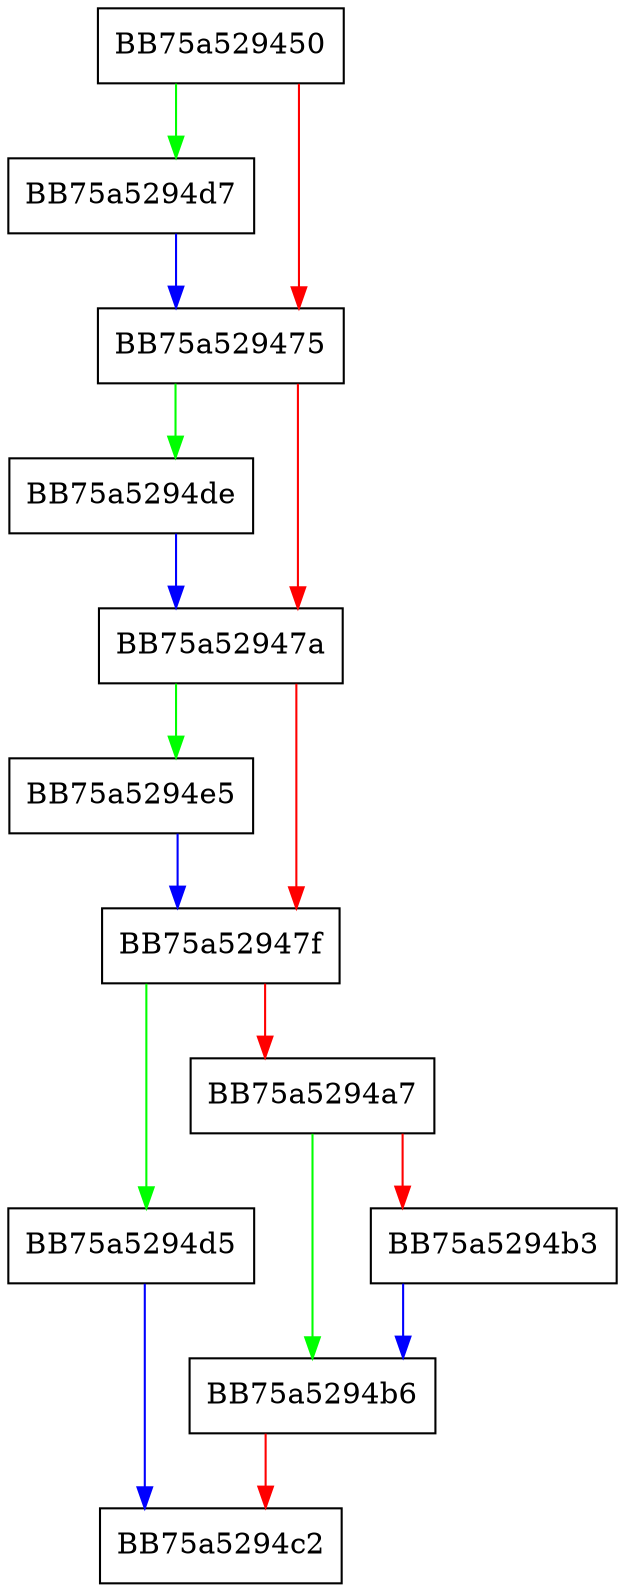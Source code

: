 digraph ReadXML {
  node [shape="box"];
  graph [splines=ortho];
  BB75a529450 -> BB75a5294d7 [color="green"];
  BB75a529450 -> BB75a529475 [color="red"];
  BB75a529475 -> BB75a5294de [color="green"];
  BB75a529475 -> BB75a52947a [color="red"];
  BB75a52947a -> BB75a5294e5 [color="green"];
  BB75a52947a -> BB75a52947f [color="red"];
  BB75a52947f -> BB75a5294d5 [color="green"];
  BB75a52947f -> BB75a5294a7 [color="red"];
  BB75a5294a7 -> BB75a5294b6 [color="green"];
  BB75a5294a7 -> BB75a5294b3 [color="red"];
  BB75a5294b3 -> BB75a5294b6 [color="blue"];
  BB75a5294b6 -> BB75a5294c2 [color="red"];
  BB75a5294d5 -> BB75a5294c2 [color="blue"];
  BB75a5294d7 -> BB75a529475 [color="blue"];
  BB75a5294de -> BB75a52947a [color="blue"];
  BB75a5294e5 -> BB75a52947f [color="blue"];
}